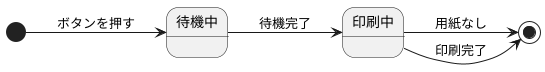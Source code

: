 @startuml 基本構成
left to right direction
[*] --> 待機中 : ボタンを押す   
待機中--> 印刷中 : 待機完了
印刷中 -right> [*] : 用紙なし
印刷中--> [*]: 印刷完了
@enduml
